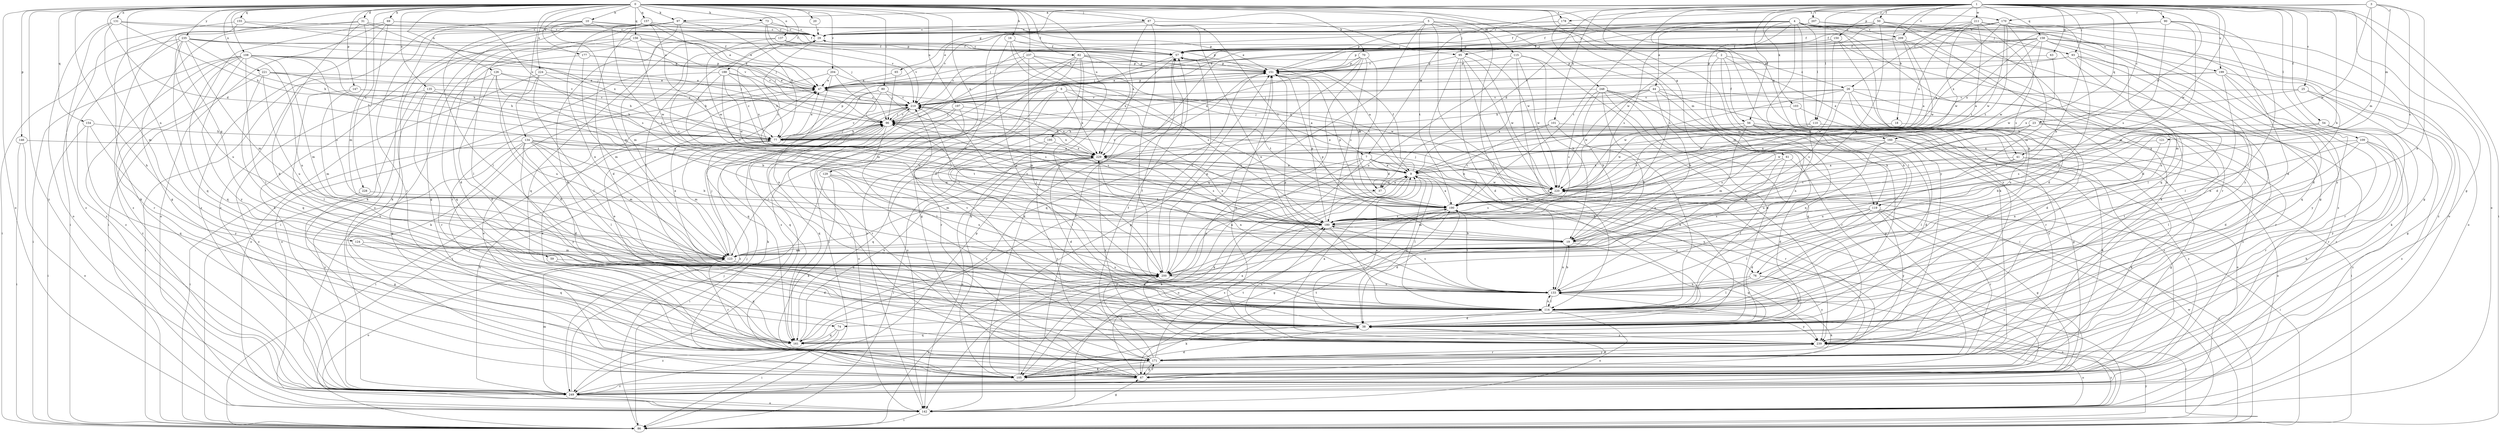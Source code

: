 strict digraph  {
0;
1;
2;
3;
4;
5;
6;
7;
9;
10;
16;
18;
19;
20;
23;
25;
26;
29;
31;
37;
38;
41;
44;
47;
50;
54;
56;
57;
59;
61;
63;
65;
67;
69;
70;
73;
74;
76;
77;
80;
82;
86;
87;
90;
93;
95;
96;
97;
101;
103;
105;
108;
109;
110;
114;
115;
119;
121;
123;
124;
126;
129;
131;
133;
134;
135;
137;
142;
146;
147;
150;
151;
154;
155;
156;
157;
158;
160;
161;
170;
171;
177;
178;
180;
188;
190;
195;
197;
199;
200;
204;
207;
209;
210;
211;
220;
221;
224;
228;
229;
235;
237;
239;
248;
249;
0 -> 10  [label=b];
0 -> 16  [label=b];
0 -> 20  [label=c];
0 -> 31  [label=d];
0 -> 37  [label=d];
0 -> 59  [label=g];
0 -> 61  [label=g];
0 -> 69  [label=h];
0 -> 70  [label=h];
0 -> 73  [label=h];
0 -> 74  [label=h];
0 -> 80  [label=i];
0 -> 82  [label=i];
0 -> 87  [label=j];
0 -> 97  [label=k];
0 -> 108  [label=l];
0 -> 115  [label=m];
0 -> 119  [label=m];
0 -> 124  [label=n];
0 -> 126  [label=n];
0 -> 129  [label=n];
0 -> 131  [label=n];
0 -> 134  [label=o];
0 -> 135  [label=o];
0 -> 137  [label=o];
0 -> 142  [label=o];
0 -> 146  [label=p];
0 -> 147  [label=p];
0 -> 154  [label=q];
0 -> 155  [label=q];
0 -> 156  [label=q];
0 -> 157  [label=q];
0 -> 170  [label=r];
0 -> 177  [label=s];
0 -> 178  [label=s];
0 -> 188  [label=t];
0 -> 195  [label=u];
0 -> 197  [label=u];
0 -> 204  [label=v];
0 -> 221  [label=x];
0 -> 224  [label=x];
0 -> 228  [label=x];
0 -> 235  [label=y];
0 -> 237  [label=y];
0 -> 239  [label=y];
0 -> 248  [label=z];
0 -> 249  [label=z];
1 -> 7  [label=a];
1 -> 18  [label=b];
1 -> 19  [label=b];
1 -> 23  [label=c];
1 -> 25  [label=c];
1 -> 26  [label=c];
1 -> 37  [label=d];
1 -> 41  [label=e];
1 -> 50  [label=f];
1 -> 54  [label=f];
1 -> 56  [label=f];
1 -> 63  [label=g];
1 -> 65  [label=g];
1 -> 67  [label=g];
1 -> 74  [label=h];
1 -> 86  [label=i];
1 -> 90  [label=j];
1 -> 93  [label=j];
1 -> 97  [label=k];
1 -> 101  [label=k];
1 -> 103  [label=k];
1 -> 105  [label=k];
1 -> 109  [label=l];
1 -> 110  [label=l];
1 -> 142  [label=o];
1 -> 150  [label=p];
1 -> 158  [label=q];
1 -> 160  [label=q];
1 -> 199  [label=u];
1 -> 207  [label=v];
1 -> 209  [label=v];
1 -> 211  [label=w];
1 -> 220  [label=w];
2 -> 26  [label=c];
2 -> 41  [label=e];
2 -> 56  [label=f];
2 -> 76  [label=h];
2 -> 119  [label=m];
2 -> 151  [label=p];
3 -> 119  [label=m];
3 -> 121  [label=m];
3 -> 133  [label=n];
3 -> 170  [label=r];
3 -> 178  [label=s];
3 -> 180  [label=s];
3 -> 220  [label=w];
4 -> 44  [label=e];
4 -> 47  [label=e];
4 -> 57  [label=f];
4 -> 67  [label=g];
4 -> 76  [label=h];
4 -> 93  [label=j];
4 -> 95  [label=j];
4 -> 105  [label=k];
4 -> 110  [label=l];
4 -> 114  [label=l];
4 -> 123  [label=m];
4 -> 151  [label=p];
4 -> 180  [label=s];
4 -> 190  [label=t];
4 -> 199  [label=u];
4 -> 209  [label=v];
4 -> 239  [label=y];
5 -> 29  [label=c];
5 -> 95  [label=j];
5 -> 114  [label=l];
5 -> 160  [label=q];
5 -> 161  [label=q];
5 -> 190  [label=t];
5 -> 210  [label=v];
5 -> 249  [label=z];
6 -> 7  [label=a];
6 -> 142  [label=o];
6 -> 171  [label=r];
6 -> 190  [label=t];
6 -> 210  [label=v];
6 -> 229  [label=x];
7 -> 9  [label=a];
7 -> 37  [label=d];
7 -> 76  [label=h];
7 -> 105  [label=k];
7 -> 123  [label=m];
7 -> 142  [label=o];
7 -> 171  [label=r];
7 -> 239  [label=y];
9 -> 29  [label=c];
9 -> 37  [label=d];
9 -> 38  [label=d];
9 -> 57  [label=f];
9 -> 114  [label=l];
9 -> 142  [label=o];
9 -> 210  [label=v];
9 -> 220  [label=w];
10 -> 29  [label=c];
10 -> 47  [label=e];
10 -> 57  [label=f];
10 -> 114  [label=l];
10 -> 123  [label=m];
10 -> 171  [label=r];
10 -> 249  [label=z];
16 -> 95  [label=j];
16 -> 133  [label=n];
16 -> 151  [label=p];
16 -> 180  [label=s];
16 -> 190  [label=t];
18 -> 77  [label=h];
18 -> 114  [label=l];
19 -> 96  [label=j];
19 -> 123  [label=m];
19 -> 133  [label=n];
19 -> 151  [label=p];
19 -> 161  [label=q];
19 -> 210  [label=v];
20 -> 29  [label=c];
23 -> 9  [label=a];
23 -> 38  [label=d];
23 -> 77  [label=h];
23 -> 114  [label=l];
23 -> 220  [label=w];
25 -> 67  [label=g];
25 -> 133  [label=n];
25 -> 210  [label=v];
25 -> 229  [label=x];
26 -> 38  [label=d];
26 -> 77  [label=h];
26 -> 171  [label=r];
26 -> 180  [label=s];
26 -> 200  [label=u];
26 -> 210  [label=v];
26 -> 220  [label=w];
26 -> 249  [label=z];
29 -> 57  [label=f];
29 -> 161  [label=q];
31 -> 29  [label=c];
31 -> 38  [label=d];
31 -> 67  [label=g];
31 -> 123  [label=m];
31 -> 229  [label=x];
31 -> 249  [label=z];
37 -> 9  [label=a];
37 -> 105  [label=k];
37 -> 151  [label=p];
38 -> 9  [label=a];
38 -> 57  [label=f];
38 -> 161  [label=q];
38 -> 239  [label=y];
41 -> 9  [label=a];
41 -> 67  [label=g];
41 -> 105  [label=k];
41 -> 190  [label=t];
41 -> 200  [label=u];
44 -> 9  [label=a];
44 -> 19  [label=b];
44 -> 133  [label=n];
44 -> 171  [label=r];
44 -> 210  [label=v];
44 -> 220  [label=w];
44 -> 249  [label=z];
47 -> 151  [label=p];
47 -> 210  [label=v];
50 -> 19  [label=b];
50 -> 29  [label=c];
50 -> 38  [label=d];
50 -> 57  [label=f];
50 -> 96  [label=j];
50 -> 161  [label=q];
50 -> 220  [label=w];
50 -> 239  [label=y];
54 -> 77  [label=h];
54 -> 171  [label=r];
54 -> 180  [label=s];
54 -> 190  [label=t];
54 -> 239  [label=y];
54 -> 249  [label=z];
56 -> 38  [label=d];
56 -> 77  [label=h];
56 -> 86  [label=i];
56 -> 123  [label=m];
56 -> 133  [label=n];
56 -> 220  [label=w];
56 -> 249  [label=z];
57 -> 29  [label=c];
57 -> 105  [label=k];
57 -> 123  [label=m];
57 -> 151  [label=p];
59 -> 38  [label=d];
59 -> 161  [label=q];
59 -> 200  [label=u];
61 -> 9  [label=a];
61 -> 38  [label=d];
61 -> 114  [label=l];
61 -> 133  [label=n];
63 -> 151  [label=p];
63 -> 220  [label=w];
65 -> 47  [label=e];
65 -> 96  [label=j];
67 -> 9  [label=a];
67 -> 38  [label=d];
67 -> 47  [label=e];
67 -> 57  [label=f];
67 -> 171  [label=r];
67 -> 190  [label=t];
67 -> 249  [label=z];
69 -> 29  [label=c];
69 -> 86  [label=i];
69 -> 105  [label=k];
69 -> 142  [label=o];
69 -> 180  [label=s];
69 -> 249  [label=z];
70 -> 105  [label=k];
70 -> 142  [label=o];
70 -> 151  [label=p];
70 -> 180  [label=s];
70 -> 190  [label=t];
70 -> 200  [label=u];
70 -> 229  [label=x];
73 -> 29  [label=c];
73 -> 57  [label=f];
73 -> 96  [label=j];
73 -> 151  [label=p];
73 -> 210  [label=v];
73 -> 249  [label=z];
74 -> 86  [label=i];
74 -> 161  [label=q];
74 -> 249  [label=z];
76 -> 38  [label=d];
76 -> 114  [label=l];
76 -> 133  [label=n];
76 -> 239  [label=y];
77 -> 47  [label=e];
77 -> 86  [label=i];
77 -> 96  [label=j];
77 -> 123  [label=m];
77 -> 151  [label=p];
77 -> 210  [label=v];
77 -> 229  [label=x];
80 -> 86  [label=i];
80 -> 114  [label=l];
80 -> 161  [label=q];
80 -> 180  [label=s];
80 -> 210  [label=v];
82 -> 9  [label=a];
82 -> 67  [label=g];
82 -> 86  [label=i];
82 -> 114  [label=l];
82 -> 142  [label=o];
82 -> 151  [label=p];
82 -> 200  [label=u];
82 -> 229  [label=x];
86 -> 96  [label=j];
86 -> 200  [label=u];
86 -> 220  [label=w];
86 -> 239  [label=y];
87 -> 29  [label=c];
87 -> 38  [label=d];
87 -> 114  [label=l];
87 -> 133  [label=n];
87 -> 190  [label=t];
87 -> 220  [label=w];
87 -> 229  [label=x];
90 -> 29  [label=c];
90 -> 38  [label=d];
90 -> 57  [label=f];
90 -> 114  [label=l];
90 -> 123  [label=m];
90 -> 180  [label=s];
90 -> 229  [label=x];
93 -> 38  [label=d];
93 -> 114  [label=l];
93 -> 151  [label=p];
93 -> 161  [label=q];
93 -> 200  [label=u];
93 -> 210  [label=v];
95 -> 38  [label=d];
95 -> 86  [label=i];
95 -> 133  [label=n];
95 -> 151  [label=p];
95 -> 171  [label=r];
95 -> 220  [label=w];
96 -> 77  [label=h];
96 -> 105  [label=k];
96 -> 114  [label=l];
96 -> 161  [label=q];
96 -> 210  [label=v];
96 -> 229  [label=x];
96 -> 249  [label=z];
97 -> 29  [label=c];
97 -> 38  [label=d];
97 -> 77  [label=h];
97 -> 86  [label=i];
97 -> 114  [label=l];
97 -> 123  [label=m];
97 -> 142  [label=o];
101 -> 19  [label=b];
101 -> 77  [label=h];
101 -> 142  [label=o];
101 -> 190  [label=t];
103 -> 67  [label=g];
103 -> 96  [label=j];
103 -> 249  [label=z];
105 -> 38  [label=d];
105 -> 47  [label=e];
105 -> 151  [label=p];
105 -> 190  [label=t];
108 -> 77  [label=h];
108 -> 86  [label=i];
108 -> 96  [label=j];
108 -> 114  [label=l];
108 -> 123  [label=m];
108 -> 151  [label=p];
108 -> 161  [label=q];
108 -> 171  [label=r];
108 -> 180  [label=s];
108 -> 200  [label=u];
108 -> 239  [label=y];
108 -> 249  [label=z];
109 -> 105  [label=k];
109 -> 114  [label=l];
109 -> 133  [label=n];
109 -> 171  [label=r];
109 -> 229  [label=x];
109 -> 249  [label=z];
110 -> 77  [label=h];
110 -> 105  [label=k];
110 -> 190  [label=t];
110 -> 200  [label=u];
110 -> 239  [label=y];
114 -> 38  [label=d];
114 -> 86  [label=i];
114 -> 105  [label=k];
114 -> 133  [label=n];
114 -> 142  [label=o];
114 -> 210  [label=v];
114 -> 239  [label=y];
115 -> 19  [label=b];
115 -> 38  [label=d];
115 -> 151  [label=p];
115 -> 200  [label=u];
115 -> 220  [label=w];
115 -> 239  [label=y];
119 -> 38  [label=d];
119 -> 67  [label=g];
119 -> 86  [label=i];
119 -> 114  [label=l];
119 -> 171  [label=r];
119 -> 180  [label=s];
119 -> 200  [label=u];
119 -> 239  [label=y];
121 -> 19  [label=b];
121 -> 229  [label=x];
123 -> 96  [label=j];
123 -> 142  [label=o];
123 -> 171  [label=r];
123 -> 200  [label=u];
124 -> 123  [label=m];
124 -> 161  [label=q];
126 -> 38  [label=d];
126 -> 47  [label=e];
126 -> 77  [label=h];
126 -> 86  [label=i];
126 -> 180  [label=s];
126 -> 200  [label=u];
129 -> 86  [label=i];
129 -> 105  [label=k];
129 -> 200  [label=u];
129 -> 220  [label=w];
129 -> 239  [label=y];
131 -> 29  [label=c];
131 -> 77  [label=h];
131 -> 123  [label=m];
131 -> 142  [label=o];
131 -> 151  [label=p];
131 -> 249  [label=z];
133 -> 19  [label=b];
133 -> 47  [label=e];
133 -> 105  [label=k];
133 -> 114  [label=l];
133 -> 151  [label=p];
133 -> 180  [label=s];
133 -> 190  [label=t];
133 -> 210  [label=v];
134 -> 19  [label=b];
134 -> 38  [label=d];
134 -> 86  [label=i];
134 -> 114  [label=l];
134 -> 123  [label=m];
134 -> 171  [label=r];
134 -> 190  [label=t];
134 -> 220  [label=w];
134 -> 229  [label=x];
134 -> 239  [label=y];
134 -> 249  [label=z];
135 -> 19  [label=b];
135 -> 67  [label=g];
135 -> 171  [label=r];
135 -> 210  [label=v];
135 -> 249  [label=z];
137 -> 38  [label=d];
137 -> 57  [label=f];
137 -> 210  [label=v];
137 -> 220  [label=w];
142 -> 67  [label=g];
142 -> 86  [label=i];
142 -> 133  [label=n];
142 -> 239  [label=y];
146 -> 86  [label=i];
146 -> 142  [label=o];
146 -> 229  [label=x];
147 -> 77  [label=h];
147 -> 114  [label=l];
147 -> 123  [label=m];
147 -> 210  [label=v];
150 -> 38  [label=d];
150 -> 57  [label=f];
150 -> 96  [label=j];
150 -> 171  [label=r];
150 -> 180  [label=s];
151 -> 47  [label=e];
151 -> 161  [label=q];
154 -> 77  [label=h];
154 -> 86  [label=i];
154 -> 161  [label=q];
154 -> 239  [label=y];
155 -> 29  [label=c];
155 -> 47  [label=e];
155 -> 86  [label=i];
155 -> 105  [label=k];
156 -> 38  [label=d];
156 -> 47  [label=e];
156 -> 57  [label=f];
156 -> 96  [label=j];
156 -> 105  [label=k];
156 -> 114  [label=l];
156 -> 220  [label=w];
157 -> 9  [label=a];
157 -> 29  [label=c];
157 -> 47  [label=e];
157 -> 67  [label=g];
157 -> 96  [label=j];
157 -> 105  [label=k];
157 -> 133  [label=n];
157 -> 180  [label=s];
158 -> 9  [label=a];
158 -> 38  [label=d];
158 -> 47  [label=e];
158 -> 57  [label=f];
158 -> 123  [label=m];
158 -> 142  [label=o];
158 -> 151  [label=p];
158 -> 220  [label=w];
158 -> 229  [label=x];
158 -> 249  [label=z];
160 -> 114  [label=l];
160 -> 142  [label=o];
160 -> 180  [label=s];
160 -> 200  [label=u];
160 -> 229  [label=x];
161 -> 229  [label=x];
170 -> 9  [label=a];
170 -> 19  [label=b];
170 -> 29  [label=c];
170 -> 57  [label=f];
170 -> 67  [label=g];
170 -> 180  [label=s];
170 -> 190  [label=t];
170 -> 210  [label=v];
170 -> 220  [label=w];
171 -> 29  [label=c];
171 -> 57  [label=f];
171 -> 67  [label=g];
171 -> 105  [label=k];
171 -> 180  [label=s];
171 -> 200  [label=u];
171 -> 239  [label=y];
177 -> 123  [label=m];
177 -> 151  [label=p];
177 -> 161  [label=q];
177 -> 210  [label=v];
178 -> 29  [label=c];
178 -> 151  [label=p];
178 -> 171  [label=r];
178 -> 180  [label=s];
180 -> 19  [label=b];
180 -> 29  [label=c];
180 -> 114  [label=l];
180 -> 151  [label=p];
180 -> 161  [label=q];
180 -> 210  [label=v];
180 -> 229  [label=x];
188 -> 47  [label=e];
188 -> 77  [label=h];
188 -> 142  [label=o];
188 -> 180  [label=s];
188 -> 190  [label=t];
188 -> 220  [label=w];
188 -> 229  [label=x];
190 -> 9  [label=a];
190 -> 38  [label=d];
190 -> 67  [label=g];
190 -> 96  [label=j];
190 -> 142  [label=o];
190 -> 151  [label=p];
190 -> 180  [label=s];
190 -> 220  [label=w];
195 -> 114  [label=l];
195 -> 161  [label=q];
195 -> 229  [label=x];
197 -> 96  [label=j];
197 -> 142  [label=o];
197 -> 171  [label=r];
197 -> 229  [label=x];
199 -> 47  [label=e];
199 -> 96  [label=j];
199 -> 105  [label=k];
199 -> 114  [label=l];
199 -> 171  [label=r];
199 -> 239  [label=y];
200 -> 9  [label=a];
200 -> 57  [label=f];
200 -> 133  [label=n];
200 -> 151  [label=p];
204 -> 47  [label=e];
204 -> 96  [label=j];
204 -> 105  [label=k];
204 -> 133  [label=n];
204 -> 220  [label=w];
207 -> 29  [label=c];
207 -> 96  [label=j];
207 -> 239  [label=y];
207 -> 249  [label=z];
209 -> 9  [label=a];
209 -> 47  [label=e];
209 -> 57  [label=f];
209 -> 133  [label=n];
209 -> 220  [label=w];
210 -> 96  [label=j];
210 -> 105  [label=k];
210 -> 161  [label=q];
210 -> 171  [label=r];
211 -> 29  [label=c];
211 -> 47  [label=e];
211 -> 123  [label=m];
211 -> 142  [label=o];
211 -> 190  [label=t];
211 -> 220  [label=w];
211 -> 229  [label=x];
211 -> 239  [label=y];
220 -> 29  [label=c];
220 -> 47  [label=e];
220 -> 86  [label=i];
220 -> 96  [label=j];
220 -> 123  [label=m];
220 -> 180  [label=s];
220 -> 190  [label=t];
221 -> 47  [label=e];
221 -> 77  [label=h];
221 -> 161  [label=q];
221 -> 200  [label=u];
221 -> 210  [label=v];
221 -> 249  [label=z];
224 -> 38  [label=d];
224 -> 47  [label=e];
224 -> 77  [label=h];
224 -> 114  [label=l];
224 -> 142  [label=o];
228 -> 67  [label=g];
228 -> 190  [label=t];
229 -> 9  [label=a];
229 -> 19  [label=b];
229 -> 38  [label=d];
229 -> 86  [label=i];
229 -> 133  [label=n];
229 -> 142  [label=o];
229 -> 171  [label=r];
229 -> 180  [label=s];
235 -> 57  [label=f];
235 -> 77  [label=h];
235 -> 86  [label=i];
235 -> 96  [label=j];
235 -> 123  [label=m];
235 -> 161  [label=q];
235 -> 200  [label=u];
235 -> 210  [label=v];
235 -> 249  [label=z];
237 -> 9  [label=a];
237 -> 151  [label=p];
237 -> 180  [label=s];
237 -> 200  [label=u];
237 -> 210  [label=v];
237 -> 249  [label=z];
239 -> 9  [label=a];
239 -> 47  [label=e];
239 -> 142  [label=o];
239 -> 151  [label=p];
239 -> 171  [label=r];
239 -> 180  [label=s];
239 -> 200  [label=u];
239 -> 229  [label=x];
248 -> 19  [label=b];
248 -> 38  [label=d];
248 -> 67  [label=g];
248 -> 114  [label=l];
248 -> 161  [label=q];
248 -> 171  [label=r];
248 -> 180  [label=s];
248 -> 210  [label=v];
249 -> 77  [label=h];
249 -> 96  [label=j];
249 -> 123  [label=m];
249 -> 142  [label=o];
249 -> 151  [label=p];
}
